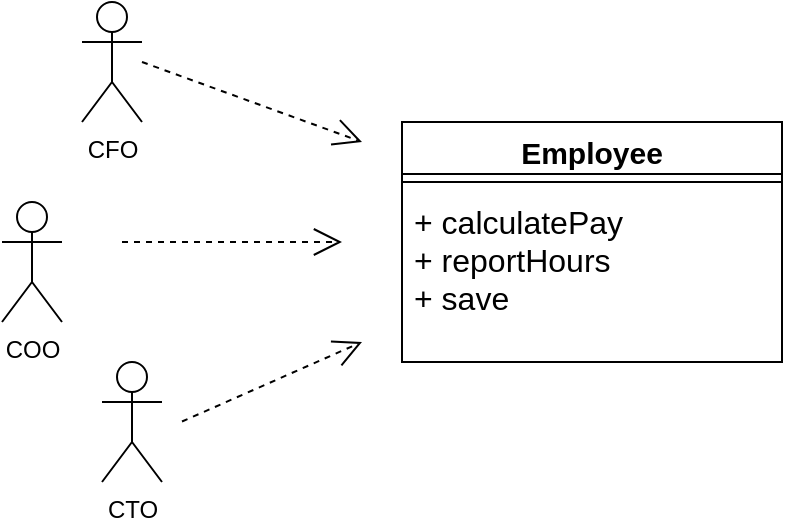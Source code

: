 <mxfile version="15.1.3" type="device"><diagram id="7yCfOK6PdmIiPBiOIBRd" name="第 1 页"><mxGraphModel dx="749" dy="556" grid="1" gridSize="10" guides="1" tooltips="1" connect="1" arrows="1" fold="1" page="1" pageScale="1" pageWidth="1169" pageHeight="1654" math="0" shadow="0"><root><mxCell id="0"/><mxCell id="1" parent="0"/><mxCell id="r7hkpHevuLg-ya_W9c72-1" value="CFO" style="shape=umlActor;verticalLabelPosition=bottom;verticalAlign=top;html=1;outlineConnect=0;" vertex="1" parent="1"><mxGeometry x="160" y="200" width="30" height="60" as="geometry"/></mxCell><mxCell id="r7hkpHevuLg-ya_W9c72-3" value="COO" style="shape=umlActor;verticalLabelPosition=bottom;verticalAlign=top;html=1;outlineConnect=0;" vertex="1" parent="1"><mxGeometry x="120" y="300" width="30" height="60" as="geometry"/></mxCell><mxCell id="r7hkpHevuLg-ya_W9c72-4" value="CTO" style="shape=umlActor;verticalLabelPosition=bottom;verticalAlign=top;html=1;outlineConnect=0;" vertex="1" parent="1"><mxGeometry x="170" y="380" width="30" height="60" as="geometry"/></mxCell><mxCell id="r7hkpHevuLg-ya_W9c72-5" value="Employee" style="swimlane;fontStyle=1;align=center;verticalAlign=top;childLayout=stackLayout;horizontal=1;startSize=26;horizontalStack=0;resizeParent=1;resizeParentMax=0;resizeLast=0;collapsible=1;marginBottom=0;fontSize=15;" vertex="1" parent="1"><mxGeometry x="320" y="260" width="190" height="120" as="geometry"/></mxCell><mxCell id="r7hkpHevuLg-ya_W9c72-7" value="" style="line;strokeWidth=1;fillColor=none;align=left;verticalAlign=middle;spacingTop=-1;spacingLeft=3;spacingRight=3;rotatable=0;labelPosition=right;points=[];portConstraint=eastwest;" vertex="1" parent="r7hkpHevuLg-ya_W9c72-5"><mxGeometry y="26" width="190" height="8" as="geometry"/></mxCell><mxCell id="r7hkpHevuLg-ya_W9c72-8" value="+ calculatePay&#10;+ reportHours&#10;+ save" style="text;strokeColor=none;fillColor=none;align=left;verticalAlign=top;spacingLeft=4;spacingRight=4;overflow=hidden;rotatable=0;points=[[0,0.5],[1,0.5]];portConstraint=eastwest;fontSize=16;" vertex="1" parent="r7hkpHevuLg-ya_W9c72-5"><mxGeometry y="34" width="190" height="86" as="geometry"/></mxCell><mxCell id="r7hkpHevuLg-ya_W9c72-12" value="" style="endArrow=open;endSize=12;dashed=1;html=1;" edge="1" parent="1"><mxGeometry width="160" relative="1" as="geometry"><mxPoint x="180" y="320" as="sourcePoint"/><mxPoint x="290" y="320" as="targetPoint"/></mxGeometry></mxCell><mxCell id="r7hkpHevuLg-ya_W9c72-13" value="" style="endArrow=open;endSize=12;dashed=1;html=1;" edge="1" parent="1"><mxGeometry width="160" relative="1" as="geometry"><mxPoint x="190" y="230" as="sourcePoint"/><mxPoint x="300" y="270" as="targetPoint"/></mxGeometry></mxCell><mxCell id="r7hkpHevuLg-ya_W9c72-14" value="" style="endArrow=open;endSize=12;dashed=1;html=1;" edge="1" parent="1"><mxGeometry width="160" relative="1" as="geometry"><mxPoint x="210" y="409.76" as="sourcePoint"/><mxPoint x="300" y="370" as="targetPoint"/></mxGeometry></mxCell></root></mxGraphModel></diagram></mxfile>